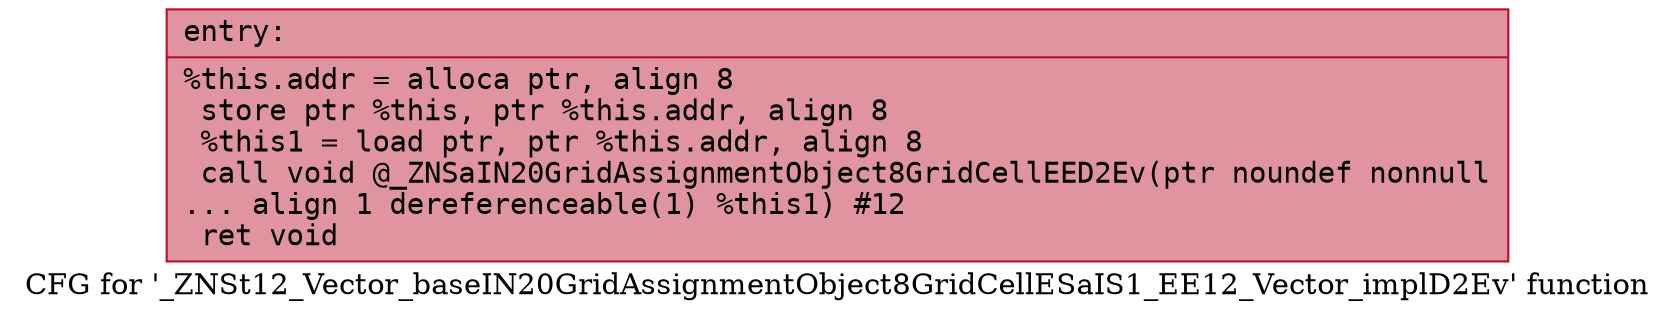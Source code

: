 digraph "CFG for '_ZNSt12_Vector_baseIN20GridAssignmentObject8GridCellESaIS1_EE12_Vector_implD2Ev' function" {
	label="CFG for '_ZNSt12_Vector_baseIN20GridAssignmentObject8GridCellESaIS1_EE12_Vector_implD2Ev' function";

	Node0x560dca0d8d10 [shape=record,color="#b70d28ff", style=filled, fillcolor="#b70d2870" fontname="Courier",label="{entry:\l|  %this.addr = alloca ptr, align 8\l  store ptr %this, ptr %this.addr, align 8\l  %this1 = load ptr, ptr %this.addr, align 8\l  call void @_ZNSaIN20GridAssignmentObject8GridCellEED2Ev(ptr noundef nonnull\l... align 1 dereferenceable(1) %this1) #12\l  ret void\l}"];
}

